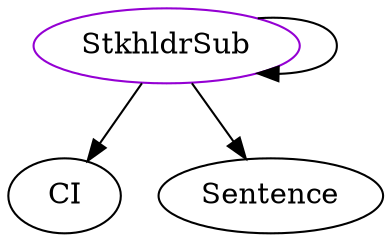 digraph stkhldrsub{
StkhldrSub -> CI;
StkhldrSub -> Sentence;
StkhldrSub -> StkhldrSub;
StkhldrSub	[shape=oval, color=darkviolet, label="StkhldrSub"];
}
